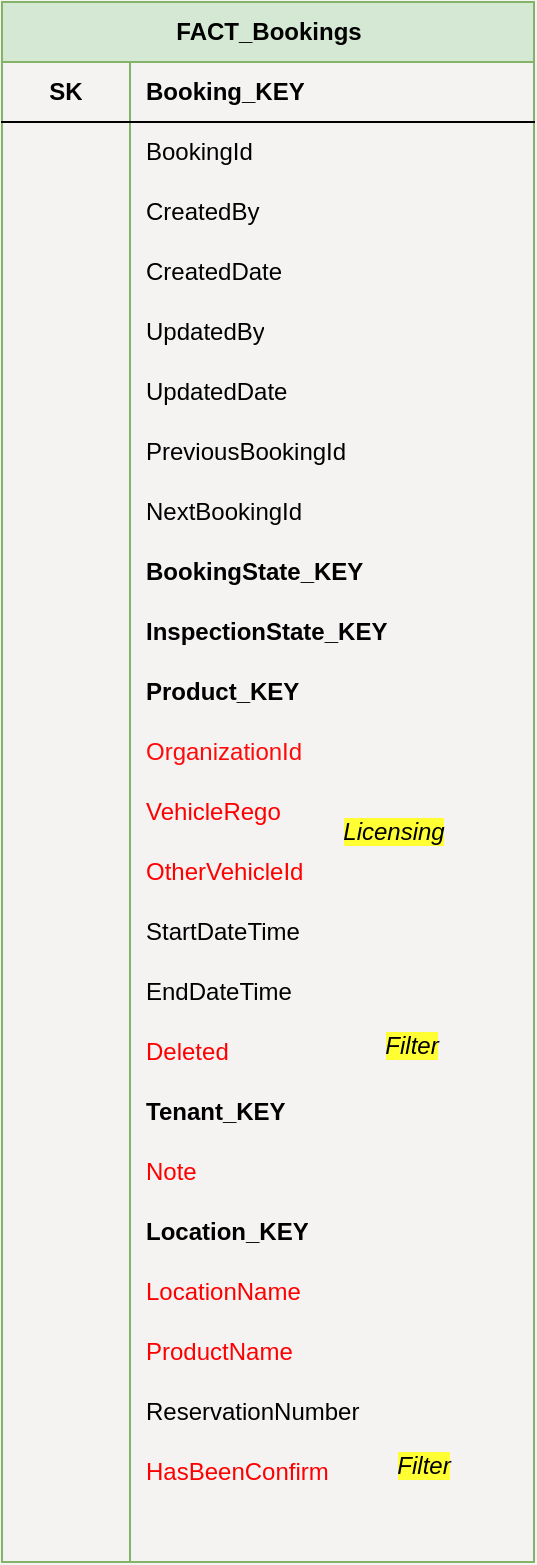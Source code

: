 <mxfile version="21.2.9" type="github">
  <diagram name="Page-1" id="xJqE-Z3jlllKSSy0UL5U">
    <mxGraphModel dx="1430" dy="784" grid="0" gridSize="10" guides="1" tooltips="1" connect="1" arrows="1" fold="1" page="1" pageScale="1" pageWidth="2336" pageHeight="1654" background="#F5F2F2" math="0" shadow="0">
      <root>
        <mxCell id="0" />
        <mxCell id="1" parent="0" />
        <mxCell id="kdMP9LqTFJ9MGKXx3PHf-86" value="" style="group" vertex="1" connectable="0" parent="1">
          <mxGeometry x="462" y="273" width="266" height="780" as="geometry" />
        </mxCell>
        <mxCell id="kdMP9LqTFJ9MGKXx3PHf-27" value="FACT_Bookings" style="shape=table;startSize=30;container=1;collapsible=1;childLayout=tableLayout;fixedRows=1;rowLines=0;fontStyle=1;align=center;resizeLast=1;html=1;fillColor=#d5e8d4;strokeColor=#82b366;" vertex="1" parent="kdMP9LqTFJ9MGKXx3PHf-86">
          <mxGeometry width="266" height="780" as="geometry">
            <mxRectangle width="65" height="30" as="alternateBounds" />
          </mxGeometry>
        </mxCell>
        <mxCell id="kdMP9LqTFJ9MGKXx3PHf-28" value="" style="shape=tableRow;horizontal=0;startSize=0;swimlaneHead=0;swimlaneBody=0;fillColor=none;collapsible=0;dropTarget=0;points=[[0,0.5],[1,0.5]];portConstraint=eastwest;top=0;left=0;right=0;bottom=1;" vertex="1" parent="kdMP9LqTFJ9MGKXx3PHf-27">
          <mxGeometry y="30" width="266" height="30" as="geometry" />
        </mxCell>
        <mxCell id="kdMP9LqTFJ9MGKXx3PHf-29" value="SK" style="shape=partialRectangle;connectable=0;fillColor=none;top=0;left=0;bottom=0;right=0;fontStyle=1;overflow=hidden;whiteSpace=wrap;html=1;" vertex="1" parent="kdMP9LqTFJ9MGKXx3PHf-28">
          <mxGeometry width="64" height="30" as="geometry">
            <mxRectangle width="64" height="30" as="alternateBounds" />
          </mxGeometry>
        </mxCell>
        <mxCell id="kdMP9LqTFJ9MGKXx3PHf-30" value="Booking_KEY" style="shape=partialRectangle;connectable=0;fillColor=none;top=0;left=0;bottom=0;right=0;align=left;spacingLeft=6;fontStyle=1;overflow=hidden;whiteSpace=wrap;html=1;" vertex="1" parent="kdMP9LqTFJ9MGKXx3PHf-28">
          <mxGeometry x="64" width="202" height="30" as="geometry">
            <mxRectangle width="202" height="30" as="alternateBounds" />
          </mxGeometry>
        </mxCell>
        <mxCell id="kdMP9LqTFJ9MGKXx3PHf-31" value="" style="shape=tableRow;horizontal=0;startSize=0;swimlaneHead=0;swimlaneBody=0;fillColor=none;collapsible=0;dropTarget=0;points=[[0,0.5],[1,0.5]];portConstraint=eastwest;top=0;left=0;right=0;bottom=0;" vertex="1" parent="kdMP9LqTFJ9MGKXx3PHf-27">
          <mxGeometry y="60" width="266" height="30" as="geometry" />
        </mxCell>
        <mxCell id="kdMP9LqTFJ9MGKXx3PHf-32" value="" style="shape=partialRectangle;connectable=0;fillColor=none;top=0;left=0;bottom=0;right=0;editable=1;overflow=hidden;whiteSpace=wrap;html=1;" vertex="1" parent="kdMP9LqTFJ9MGKXx3PHf-31">
          <mxGeometry width="64" height="30" as="geometry">
            <mxRectangle width="64" height="30" as="alternateBounds" />
          </mxGeometry>
        </mxCell>
        <mxCell id="kdMP9LqTFJ9MGKXx3PHf-33" value="BookingId" style="shape=partialRectangle;connectable=0;fillColor=none;top=0;left=0;bottom=0;right=0;align=left;spacingLeft=6;overflow=hidden;whiteSpace=wrap;html=1;" vertex="1" parent="kdMP9LqTFJ9MGKXx3PHf-31">
          <mxGeometry x="64" width="202" height="30" as="geometry">
            <mxRectangle width="202" height="30" as="alternateBounds" />
          </mxGeometry>
        </mxCell>
        <mxCell id="kdMP9LqTFJ9MGKXx3PHf-34" value="" style="shape=tableRow;horizontal=0;startSize=0;swimlaneHead=0;swimlaneBody=0;fillColor=none;collapsible=0;dropTarget=0;points=[[0,0.5],[1,0.5]];portConstraint=eastwest;top=0;left=0;right=0;bottom=0;" vertex="1" parent="kdMP9LqTFJ9MGKXx3PHf-27">
          <mxGeometry y="90" width="266" height="30" as="geometry" />
        </mxCell>
        <mxCell id="kdMP9LqTFJ9MGKXx3PHf-35" value="" style="shape=partialRectangle;connectable=0;fillColor=none;top=0;left=0;bottom=0;right=0;editable=1;overflow=hidden;whiteSpace=wrap;html=1;" vertex="1" parent="kdMP9LqTFJ9MGKXx3PHf-34">
          <mxGeometry width="64" height="30" as="geometry">
            <mxRectangle width="64" height="30" as="alternateBounds" />
          </mxGeometry>
        </mxCell>
        <mxCell id="kdMP9LqTFJ9MGKXx3PHf-36" value="CreatedBy" style="shape=partialRectangle;connectable=0;fillColor=none;top=0;left=0;bottom=0;right=0;align=left;spacingLeft=6;overflow=hidden;whiteSpace=wrap;html=1;" vertex="1" parent="kdMP9LqTFJ9MGKXx3PHf-34">
          <mxGeometry x="64" width="202" height="30" as="geometry">
            <mxRectangle width="202" height="30" as="alternateBounds" />
          </mxGeometry>
        </mxCell>
        <mxCell id="kdMP9LqTFJ9MGKXx3PHf-37" value="" style="shape=tableRow;horizontal=0;startSize=0;swimlaneHead=0;swimlaneBody=0;fillColor=none;collapsible=0;dropTarget=0;points=[[0,0.5],[1,0.5]];portConstraint=eastwest;top=0;left=0;right=0;bottom=0;" vertex="1" parent="kdMP9LqTFJ9MGKXx3PHf-27">
          <mxGeometry y="120" width="266" height="30" as="geometry" />
        </mxCell>
        <mxCell id="kdMP9LqTFJ9MGKXx3PHf-38" value="" style="shape=partialRectangle;connectable=0;fillColor=none;top=0;left=0;bottom=0;right=0;editable=1;overflow=hidden;whiteSpace=wrap;html=1;" vertex="1" parent="kdMP9LqTFJ9MGKXx3PHf-37">
          <mxGeometry width="64" height="30" as="geometry">
            <mxRectangle width="64" height="30" as="alternateBounds" />
          </mxGeometry>
        </mxCell>
        <mxCell id="kdMP9LqTFJ9MGKXx3PHf-39" value="CreatedDate" style="shape=partialRectangle;connectable=0;fillColor=none;top=0;left=0;bottom=0;right=0;align=left;spacingLeft=6;overflow=hidden;whiteSpace=wrap;html=1;" vertex="1" parent="kdMP9LqTFJ9MGKXx3PHf-37">
          <mxGeometry x="64" width="202" height="30" as="geometry">
            <mxRectangle width="202" height="30" as="alternateBounds" />
          </mxGeometry>
        </mxCell>
        <mxCell id="kdMP9LqTFJ9MGKXx3PHf-40" value="" style="shape=tableRow;horizontal=0;startSize=0;swimlaneHead=0;swimlaneBody=0;fillColor=none;collapsible=0;dropTarget=0;points=[[0,0.5],[1,0.5]];portConstraint=eastwest;top=0;left=0;right=0;bottom=0;" vertex="1" parent="kdMP9LqTFJ9MGKXx3PHf-27">
          <mxGeometry y="150" width="266" height="30" as="geometry" />
        </mxCell>
        <mxCell id="kdMP9LqTFJ9MGKXx3PHf-41" value="" style="shape=partialRectangle;connectable=0;fillColor=none;top=0;left=0;bottom=0;right=0;editable=1;overflow=hidden;whiteSpace=wrap;html=1;" vertex="1" parent="kdMP9LqTFJ9MGKXx3PHf-40">
          <mxGeometry width="64" height="30" as="geometry">
            <mxRectangle width="64" height="30" as="alternateBounds" />
          </mxGeometry>
        </mxCell>
        <mxCell id="kdMP9LqTFJ9MGKXx3PHf-42" value="UpdatedBy" style="shape=partialRectangle;connectable=0;fillColor=none;top=0;left=0;bottom=0;right=0;align=left;spacingLeft=6;overflow=hidden;whiteSpace=wrap;html=1;" vertex="1" parent="kdMP9LqTFJ9MGKXx3PHf-40">
          <mxGeometry x="64" width="202" height="30" as="geometry">
            <mxRectangle width="202" height="30" as="alternateBounds" />
          </mxGeometry>
        </mxCell>
        <mxCell id="kdMP9LqTFJ9MGKXx3PHf-43" value="" style="shape=tableRow;horizontal=0;startSize=0;swimlaneHead=0;swimlaneBody=0;fillColor=none;collapsible=0;dropTarget=0;points=[[0,0.5],[1,0.5]];portConstraint=eastwest;top=0;left=0;right=0;bottom=0;" vertex="1" parent="kdMP9LqTFJ9MGKXx3PHf-27">
          <mxGeometry y="180" width="266" height="30" as="geometry" />
        </mxCell>
        <mxCell id="kdMP9LqTFJ9MGKXx3PHf-44" value="" style="shape=partialRectangle;connectable=0;fillColor=none;top=0;left=0;bottom=0;right=0;editable=1;overflow=hidden;whiteSpace=wrap;html=1;" vertex="1" parent="kdMP9LqTFJ9MGKXx3PHf-43">
          <mxGeometry width="64" height="30" as="geometry">
            <mxRectangle width="64" height="30" as="alternateBounds" />
          </mxGeometry>
        </mxCell>
        <mxCell id="kdMP9LqTFJ9MGKXx3PHf-45" value="UpdatedDate" style="shape=partialRectangle;connectable=0;fillColor=none;top=0;left=0;bottom=0;right=0;align=left;spacingLeft=6;overflow=hidden;whiteSpace=wrap;html=1;" vertex="1" parent="kdMP9LqTFJ9MGKXx3PHf-43">
          <mxGeometry x="64" width="202" height="30" as="geometry">
            <mxRectangle width="202" height="30" as="alternateBounds" />
          </mxGeometry>
        </mxCell>
        <mxCell id="kdMP9LqTFJ9MGKXx3PHf-46" value="" style="shape=tableRow;horizontal=0;startSize=0;swimlaneHead=0;swimlaneBody=0;fillColor=none;collapsible=0;dropTarget=0;points=[[0,0.5],[1,0.5]];portConstraint=eastwest;top=0;left=0;right=0;bottom=0;" vertex="1" parent="kdMP9LqTFJ9MGKXx3PHf-27">
          <mxGeometry y="210" width="266" height="30" as="geometry" />
        </mxCell>
        <mxCell id="kdMP9LqTFJ9MGKXx3PHf-47" value="" style="shape=partialRectangle;connectable=0;fillColor=none;top=0;left=0;bottom=0;right=0;editable=1;overflow=hidden;whiteSpace=wrap;html=1;" vertex="1" parent="kdMP9LqTFJ9MGKXx3PHf-46">
          <mxGeometry width="64" height="30" as="geometry">
            <mxRectangle width="64" height="30" as="alternateBounds" />
          </mxGeometry>
        </mxCell>
        <mxCell id="kdMP9LqTFJ9MGKXx3PHf-48" value="PreviousBookingId" style="shape=partialRectangle;connectable=0;fillColor=none;top=0;left=0;bottom=0;right=0;align=left;spacingLeft=6;overflow=hidden;whiteSpace=wrap;html=1;" vertex="1" parent="kdMP9LqTFJ9MGKXx3PHf-46">
          <mxGeometry x="64" width="202" height="30" as="geometry">
            <mxRectangle width="202" height="30" as="alternateBounds" />
          </mxGeometry>
        </mxCell>
        <mxCell id="kdMP9LqTFJ9MGKXx3PHf-49" value="" style="shape=tableRow;horizontal=0;startSize=0;swimlaneHead=0;swimlaneBody=0;fillColor=none;collapsible=0;dropTarget=0;points=[[0,0.5],[1,0.5]];portConstraint=eastwest;top=0;left=0;right=0;bottom=0;" vertex="1" parent="kdMP9LqTFJ9MGKXx3PHf-27">
          <mxGeometry y="240" width="266" height="30" as="geometry" />
        </mxCell>
        <mxCell id="kdMP9LqTFJ9MGKXx3PHf-50" value="" style="shape=partialRectangle;connectable=0;fillColor=none;top=0;left=0;bottom=0;right=0;editable=1;overflow=hidden;whiteSpace=wrap;html=1;" vertex="1" parent="kdMP9LqTFJ9MGKXx3PHf-49">
          <mxGeometry width="64" height="30" as="geometry">
            <mxRectangle width="64" height="30" as="alternateBounds" />
          </mxGeometry>
        </mxCell>
        <mxCell id="kdMP9LqTFJ9MGKXx3PHf-51" value="NextBookingId" style="shape=partialRectangle;connectable=0;fillColor=none;top=0;left=0;bottom=0;right=0;align=left;spacingLeft=6;overflow=hidden;whiteSpace=wrap;html=1;" vertex="1" parent="kdMP9LqTFJ9MGKXx3PHf-49">
          <mxGeometry x="64" width="202" height="30" as="geometry">
            <mxRectangle width="202" height="30" as="alternateBounds" />
          </mxGeometry>
        </mxCell>
        <mxCell id="kdMP9LqTFJ9MGKXx3PHf-52" value="" style="shape=tableRow;horizontal=0;startSize=0;swimlaneHead=0;swimlaneBody=0;fillColor=none;collapsible=0;dropTarget=0;points=[[0,0.5],[1,0.5]];portConstraint=eastwest;top=0;left=0;right=0;bottom=0;" vertex="1" parent="kdMP9LqTFJ9MGKXx3PHf-27">
          <mxGeometry y="270" width="266" height="30" as="geometry" />
        </mxCell>
        <mxCell id="kdMP9LqTFJ9MGKXx3PHf-53" value="" style="shape=partialRectangle;connectable=0;fillColor=none;top=0;left=0;bottom=0;right=0;editable=1;overflow=hidden;whiteSpace=wrap;html=1;" vertex="1" parent="kdMP9LqTFJ9MGKXx3PHf-52">
          <mxGeometry width="64" height="30" as="geometry">
            <mxRectangle width="64" height="30" as="alternateBounds" />
          </mxGeometry>
        </mxCell>
        <mxCell id="kdMP9LqTFJ9MGKXx3PHf-54" value="&lt;b&gt;BookingState_KEY&lt;/b&gt;" style="shape=partialRectangle;connectable=0;fillColor=none;top=0;left=0;bottom=0;right=0;align=left;spacingLeft=6;overflow=hidden;whiteSpace=wrap;html=1;" vertex="1" parent="kdMP9LqTFJ9MGKXx3PHf-52">
          <mxGeometry x="64" width="202" height="30" as="geometry">
            <mxRectangle width="202" height="30" as="alternateBounds" />
          </mxGeometry>
        </mxCell>
        <mxCell id="kdMP9LqTFJ9MGKXx3PHf-55" value="" style="shape=tableRow;horizontal=0;startSize=0;swimlaneHead=0;swimlaneBody=0;fillColor=none;collapsible=0;dropTarget=0;points=[[0,0.5],[1,0.5]];portConstraint=eastwest;top=0;left=0;right=0;bottom=0;" vertex="1" parent="kdMP9LqTFJ9MGKXx3PHf-27">
          <mxGeometry y="300" width="266" height="30" as="geometry" />
        </mxCell>
        <mxCell id="kdMP9LqTFJ9MGKXx3PHf-56" value="" style="shape=partialRectangle;connectable=0;fillColor=none;top=0;left=0;bottom=0;right=0;editable=1;overflow=hidden;whiteSpace=wrap;html=1;" vertex="1" parent="kdMP9LqTFJ9MGKXx3PHf-55">
          <mxGeometry width="64" height="30" as="geometry">
            <mxRectangle width="64" height="30" as="alternateBounds" />
          </mxGeometry>
        </mxCell>
        <mxCell id="kdMP9LqTFJ9MGKXx3PHf-57" value="&lt;b&gt;InspectionState_KEY&lt;/b&gt;" style="shape=partialRectangle;connectable=0;fillColor=none;top=0;left=0;bottom=0;right=0;align=left;spacingLeft=6;overflow=hidden;whiteSpace=wrap;html=1;" vertex="1" parent="kdMP9LqTFJ9MGKXx3PHf-55">
          <mxGeometry x="64" width="202" height="30" as="geometry">
            <mxRectangle width="202" height="30" as="alternateBounds" />
          </mxGeometry>
        </mxCell>
        <mxCell id="kdMP9LqTFJ9MGKXx3PHf-58" value="" style="shape=tableRow;horizontal=0;startSize=0;swimlaneHead=0;swimlaneBody=0;fillColor=none;collapsible=0;dropTarget=0;points=[[0,0.5],[1,0.5]];portConstraint=eastwest;top=0;left=0;right=0;bottom=0;" vertex="1" parent="kdMP9LqTFJ9MGKXx3PHf-27">
          <mxGeometry y="330" width="266" height="30" as="geometry" />
        </mxCell>
        <mxCell id="kdMP9LqTFJ9MGKXx3PHf-59" value="" style="shape=partialRectangle;connectable=0;fillColor=none;top=0;left=0;bottom=0;right=0;editable=1;overflow=hidden;whiteSpace=wrap;html=1;" vertex="1" parent="kdMP9LqTFJ9MGKXx3PHf-58">
          <mxGeometry width="64" height="30" as="geometry">
            <mxRectangle width="64" height="30" as="alternateBounds" />
          </mxGeometry>
        </mxCell>
        <mxCell id="kdMP9LqTFJ9MGKXx3PHf-60" value="&lt;b&gt;Product_KEY&lt;/b&gt;" style="shape=partialRectangle;connectable=0;fillColor=none;top=0;left=0;bottom=0;right=0;align=left;spacingLeft=6;overflow=hidden;whiteSpace=wrap;html=1;" vertex="1" parent="kdMP9LqTFJ9MGKXx3PHf-58">
          <mxGeometry x="64" width="202" height="30" as="geometry">
            <mxRectangle width="202" height="30" as="alternateBounds" />
          </mxGeometry>
        </mxCell>
        <mxCell id="kdMP9LqTFJ9MGKXx3PHf-61" value="" style="shape=tableRow;horizontal=0;startSize=0;swimlaneHead=0;swimlaneBody=0;fillColor=none;collapsible=0;dropTarget=0;points=[[0,0.5],[1,0.5]];portConstraint=eastwest;top=0;left=0;right=0;bottom=0;" vertex="1" parent="kdMP9LqTFJ9MGKXx3PHf-27">
          <mxGeometry y="360" width="266" height="30" as="geometry" />
        </mxCell>
        <mxCell id="kdMP9LqTFJ9MGKXx3PHf-62" value="" style="shape=partialRectangle;connectable=0;fillColor=none;top=0;left=0;bottom=0;right=0;editable=1;overflow=hidden;whiteSpace=wrap;html=1;" vertex="1" parent="kdMP9LqTFJ9MGKXx3PHf-61">
          <mxGeometry width="64" height="30" as="geometry">
            <mxRectangle width="64" height="30" as="alternateBounds" />
          </mxGeometry>
        </mxCell>
        <mxCell id="kdMP9LqTFJ9MGKXx3PHf-63" value="&lt;span style=&quot;font-weight: normal;&quot;&gt;&lt;font color=&quot;#ff0a0a&quot;&gt;OrganizationId&lt;/font&gt;&lt;/span&gt;" style="shape=partialRectangle;connectable=0;fillColor=none;top=0;left=0;bottom=0;right=0;align=left;spacingLeft=6;overflow=hidden;whiteSpace=wrap;html=1;fontStyle=1" vertex="1" parent="kdMP9LqTFJ9MGKXx3PHf-61">
          <mxGeometry x="64" width="202" height="30" as="geometry">
            <mxRectangle width="202" height="30" as="alternateBounds" />
          </mxGeometry>
        </mxCell>
        <mxCell id="kdMP9LqTFJ9MGKXx3PHf-64" value="" style="shape=tableRow;horizontal=0;startSize=0;swimlaneHead=0;swimlaneBody=0;fillColor=none;collapsible=0;dropTarget=0;points=[[0,0.5],[1,0.5]];portConstraint=eastwest;top=0;left=0;right=0;bottom=0;" vertex="1" parent="kdMP9LqTFJ9MGKXx3PHf-27">
          <mxGeometry y="390" width="266" height="30" as="geometry" />
        </mxCell>
        <mxCell id="kdMP9LqTFJ9MGKXx3PHf-65" value="" style="shape=partialRectangle;connectable=0;fillColor=none;top=0;left=0;bottom=0;right=0;editable=1;overflow=hidden;whiteSpace=wrap;html=1;" vertex="1" parent="kdMP9LqTFJ9MGKXx3PHf-64">
          <mxGeometry width="64" height="30" as="geometry">
            <mxRectangle width="64" height="30" as="alternateBounds" />
          </mxGeometry>
        </mxCell>
        <mxCell id="kdMP9LqTFJ9MGKXx3PHf-66" value="VehicleRego&lt;span style=&quot;white-space: pre;&quot;&gt;	&lt;/span&gt;&lt;span style=&quot;white-space: pre;&quot;&gt;	&lt;/span&gt;" style="shape=partialRectangle;connectable=0;fillColor=none;top=0;left=0;bottom=0;right=0;align=left;spacingLeft=6;overflow=hidden;whiteSpace=wrap;html=1;fontColor=#FF0000;" vertex="1" parent="kdMP9LqTFJ9MGKXx3PHf-64">
          <mxGeometry x="64" width="202" height="30" as="geometry">
            <mxRectangle width="202" height="30" as="alternateBounds" />
          </mxGeometry>
        </mxCell>
        <mxCell id="kdMP9LqTFJ9MGKXx3PHf-67" value="" style="shape=tableRow;horizontal=0;startSize=0;swimlaneHead=0;swimlaneBody=0;fillColor=none;collapsible=0;dropTarget=0;points=[[0,0.5],[1,0.5]];portConstraint=eastwest;top=0;left=0;right=0;bottom=0;" vertex="1" parent="kdMP9LqTFJ9MGKXx3PHf-27">
          <mxGeometry y="420" width="266" height="30" as="geometry" />
        </mxCell>
        <mxCell id="kdMP9LqTFJ9MGKXx3PHf-68" value="" style="shape=partialRectangle;connectable=0;fillColor=none;top=0;left=0;bottom=0;right=0;editable=1;overflow=hidden;whiteSpace=wrap;html=1;" vertex="1" parent="kdMP9LqTFJ9MGKXx3PHf-67">
          <mxGeometry width="64" height="30" as="geometry">
            <mxRectangle width="64" height="30" as="alternateBounds" />
          </mxGeometry>
        </mxCell>
        <mxCell id="kdMP9LqTFJ9MGKXx3PHf-69" value="OtherVehicleId" style="shape=partialRectangle;connectable=0;fillColor=none;top=0;left=0;bottom=0;right=0;align=left;spacingLeft=6;overflow=hidden;whiteSpace=wrap;html=1;fontColor=#FF0000;" vertex="1" parent="kdMP9LqTFJ9MGKXx3PHf-67">
          <mxGeometry x="64" width="202" height="30" as="geometry">
            <mxRectangle width="202" height="30" as="alternateBounds" />
          </mxGeometry>
        </mxCell>
        <mxCell id="kdMP9LqTFJ9MGKXx3PHf-70" value="" style="shape=tableRow;horizontal=0;startSize=0;swimlaneHead=0;swimlaneBody=0;fillColor=none;collapsible=0;dropTarget=0;points=[[0,0.5],[1,0.5]];portConstraint=eastwest;top=0;left=0;right=0;bottom=0;" vertex="1" parent="kdMP9LqTFJ9MGKXx3PHf-27">
          <mxGeometry y="450" width="266" height="30" as="geometry" />
        </mxCell>
        <mxCell id="kdMP9LqTFJ9MGKXx3PHf-71" value="" style="shape=partialRectangle;connectable=0;fillColor=none;top=0;left=0;bottom=0;right=0;editable=1;overflow=hidden;whiteSpace=wrap;html=1;" vertex="1" parent="kdMP9LqTFJ9MGKXx3PHf-70">
          <mxGeometry width="64" height="30" as="geometry">
            <mxRectangle width="64" height="30" as="alternateBounds" />
          </mxGeometry>
        </mxCell>
        <mxCell id="kdMP9LqTFJ9MGKXx3PHf-72" value="StartDateTime" style="shape=partialRectangle;connectable=0;fillColor=none;top=0;left=0;bottom=0;right=0;align=left;spacingLeft=6;overflow=hidden;whiteSpace=wrap;html=1;" vertex="1" parent="kdMP9LqTFJ9MGKXx3PHf-70">
          <mxGeometry x="64" width="202" height="30" as="geometry">
            <mxRectangle width="202" height="30" as="alternateBounds" />
          </mxGeometry>
        </mxCell>
        <mxCell id="kdMP9LqTFJ9MGKXx3PHf-73" value="" style="shape=tableRow;horizontal=0;startSize=0;swimlaneHead=0;swimlaneBody=0;fillColor=none;collapsible=0;dropTarget=0;points=[[0,0.5],[1,0.5]];portConstraint=eastwest;top=0;left=0;right=0;bottom=0;" vertex="1" parent="kdMP9LqTFJ9MGKXx3PHf-27">
          <mxGeometry y="480" width="266" height="30" as="geometry" />
        </mxCell>
        <mxCell id="kdMP9LqTFJ9MGKXx3PHf-74" value="" style="shape=partialRectangle;connectable=0;fillColor=none;top=0;left=0;bottom=0;right=0;editable=1;overflow=hidden;whiteSpace=wrap;html=1;" vertex="1" parent="kdMP9LqTFJ9MGKXx3PHf-73">
          <mxGeometry width="64" height="30" as="geometry">
            <mxRectangle width="64" height="30" as="alternateBounds" />
          </mxGeometry>
        </mxCell>
        <mxCell id="kdMP9LqTFJ9MGKXx3PHf-75" value="EndDateTime" style="shape=partialRectangle;connectable=0;fillColor=none;top=0;left=0;bottom=0;right=0;align=left;spacingLeft=6;overflow=hidden;whiteSpace=wrap;html=1;" vertex="1" parent="kdMP9LqTFJ9MGKXx3PHf-73">
          <mxGeometry x="64" width="202" height="30" as="geometry">
            <mxRectangle width="202" height="30" as="alternateBounds" />
          </mxGeometry>
        </mxCell>
        <mxCell id="kdMP9LqTFJ9MGKXx3PHf-76" value="" style="shape=tableRow;horizontal=0;startSize=0;swimlaneHead=0;swimlaneBody=0;fillColor=none;collapsible=0;dropTarget=0;points=[[0,0.5],[1,0.5]];portConstraint=eastwest;top=0;left=0;right=0;bottom=0;" vertex="1" parent="kdMP9LqTFJ9MGKXx3PHf-27">
          <mxGeometry y="510" width="266" height="30" as="geometry" />
        </mxCell>
        <mxCell id="kdMP9LqTFJ9MGKXx3PHf-77" value="" style="shape=partialRectangle;connectable=0;fillColor=none;top=0;left=0;bottom=0;right=0;editable=1;overflow=hidden;whiteSpace=wrap;html=1;" vertex="1" parent="kdMP9LqTFJ9MGKXx3PHf-76">
          <mxGeometry width="64" height="30" as="geometry">
            <mxRectangle width="64" height="30" as="alternateBounds" />
          </mxGeometry>
        </mxCell>
        <mxCell id="kdMP9LqTFJ9MGKXx3PHf-78" value="&lt;font color=&quot;#ff0000&quot;&gt;Deleted&lt;/font&gt;" style="shape=partialRectangle;connectable=0;fillColor=none;top=0;left=0;bottom=0;right=0;align=left;spacingLeft=6;overflow=hidden;whiteSpace=wrap;html=1;" vertex="1" parent="kdMP9LqTFJ9MGKXx3PHf-76">
          <mxGeometry x="64" width="202" height="30" as="geometry">
            <mxRectangle width="202" height="30" as="alternateBounds" />
          </mxGeometry>
        </mxCell>
        <mxCell id="kdMP9LqTFJ9MGKXx3PHf-79" value="" style="shape=tableRow;horizontal=0;startSize=0;swimlaneHead=0;swimlaneBody=0;fillColor=none;collapsible=0;dropTarget=0;points=[[0,0.5],[1,0.5]];portConstraint=eastwest;top=0;left=0;right=0;bottom=0;" vertex="1" parent="kdMP9LqTFJ9MGKXx3PHf-27">
          <mxGeometry y="540" width="266" height="30" as="geometry" />
        </mxCell>
        <mxCell id="kdMP9LqTFJ9MGKXx3PHf-80" value="" style="shape=partialRectangle;connectable=0;fillColor=none;top=0;left=0;bottom=0;right=0;editable=1;overflow=hidden;whiteSpace=wrap;html=1;" vertex="1" parent="kdMP9LqTFJ9MGKXx3PHf-79">
          <mxGeometry width="64" height="30" as="geometry">
            <mxRectangle width="64" height="30" as="alternateBounds" />
          </mxGeometry>
        </mxCell>
        <mxCell id="kdMP9LqTFJ9MGKXx3PHf-81" value="&lt;b&gt;Tenant_KEY&lt;/b&gt;" style="shape=partialRectangle;connectable=0;fillColor=none;top=0;left=0;bottom=0;right=0;align=left;spacingLeft=6;overflow=hidden;whiteSpace=wrap;html=1;" vertex="1" parent="kdMP9LqTFJ9MGKXx3PHf-79">
          <mxGeometry x="64" width="202" height="30" as="geometry">
            <mxRectangle width="202" height="30" as="alternateBounds" />
          </mxGeometry>
        </mxCell>
        <mxCell id="kdMP9LqTFJ9MGKXx3PHf-82" value="" style="shape=tableRow;horizontal=0;startSize=0;swimlaneHead=0;swimlaneBody=0;fillColor=none;collapsible=0;dropTarget=0;points=[[0,0.5],[1,0.5]];portConstraint=eastwest;top=0;left=0;right=0;bottom=0;" vertex="1" parent="kdMP9LqTFJ9MGKXx3PHf-27">
          <mxGeometry y="570" width="266" height="30" as="geometry" />
        </mxCell>
        <mxCell id="kdMP9LqTFJ9MGKXx3PHf-83" value="" style="shape=partialRectangle;connectable=0;fillColor=none;top=0;left=0;bottom=0;right=0;editable=1;overflow=hidden;whiteSpace=wrap;html=1;" vertex="1" parent="kdMP9LqTFJ9MGKXx3PHf-82">
          <mxGeometry width="64" height="30" as="geometry">
            <mxRectangle width="64" height="30" as="alternateBounds" />
          </mxGeometry>
        </mxCell>
        <mxCell id="kdMP9LqTFJ9MGKXx3PHf-84" value="&lt;font color=&quot;#ff0000&quot;&gt;Note&lt;/font&gt;" style="shape=partialRectangle;connectable=0;fillColor=none;top=0;left=0;bottom=0;right=0;align=left;spacingLeft=6;overflow=hidden;whiteSpace=wrap;html=1;" vertex="1" parent="kdMP9LqTFJ9MGKXx3PHf-82">
          <mxGeometry x="64" width="202" height="30" as="geometry">
            <mxRectangle width="202" height="30" as="alternateBounds" />
          </mxGeometry>
        </mxCell>
        <mxCell id="kdMP9LqTFJ9MGKXx3PHf-148" value="" style="shape=tableRow;horizontal=0;startSize=0;swimlaneHead=0;swimlaneBody=0;fillColor=none;collapsible=0;dropTarget=0;points=[[0,0.5],[1,0.5]];portConstraint=eastwest;top=0;left=0;right=0;bottom=0;" vertex="1" parent="kdMP9LqTFJ9MGKXx3PHf-27">
          <mxGeometry y="600" width="266" height="30" as="geometry" />
        </mxCell>
        <mxCell id="kdMP9LqTFJ9MGKXx3PHf-149" value="" style="shape=partialRectangle;connectable=0;fillColor=none;top=0;left=0;bottom=0;right=0;editable=1;overflow=hidden;whiteSpace=wrap;html=1;" vertex="1" parent="kdMP9LqTFJ9MGKXx3PHf-148">
          <mxGeometry width="64" height="30" as="geometry">
            <mxRectangle width="64" height="30" as="alternateBounds" />
          </mxGeometry>
        </mxCell>
        <mxCell id="kdMP9LqTFJ9MGKXx3PHf-150" value="&lt;b&gt;Location_KEY&lt;/b&gt;" style="shape=partialRectangle;connectable=0;fillColor=none;top=0;left=0;bottom=0;right=0;align=left;spacingLeft=6;overflow=hidden;whiteSpace=wrap;html=1;" vertex="1" parent="kdMP9LqTFJ9MGKXx3PHf-148">
          <mxGeometry x="64" width="202" height="30" as="geometry">
            <mxRectangle width="202" height="30" as="alternateBounds" />
          </mxGeometry>
        </mxCell>
        <mxCell id="kdMP9LqTFJ9MGKXx3PHf-151" value="" style="shape=tableRow;horizontal=0;startSize=0;swimlaneHead=0;swimlaneBody=0;fillColor=none;collapsible=0;dropTarget=0;points=[[0,0.5],[1,0.5]];portConstraint=eastwest;top=0;left=0;right=0;bottom=0;" vertex="1" parent="kdMP9LqTFJ9MGKXx3PHf-27">
          <mxGeometry y="630" width="266" height="30" as="geometry" />
        </mxCell>
        <mxCell id="kdMP9LqTFJ9MGKXx3PHf-152" value="" style="shape=partialRectangle;connectable=0;fillColor=none;top=0;left=0;bottom=0;right=0;editable=1;overflow=hidden;whiteSpace=wrap;html=1;" vertex="1" parent="kdMP9LqTFJ9MGKXx3PHf-151">
          <mxGeometry width="64" height="30" as="geometry">
            <mxRectangle width="64" height="30" as="alternateBounds" />
          </mxGeometry>
        </mxCell>
        <mxCell id="kdMP9LqTFJ9MGKXx3PHf-153" value="&lt;font color=&quot;#ff0000&quot;&gt;LocationName&lt;/font&gt;" style="shape=partialRectangle;connectable=0;fillColor=none;top=0;left=0;bottom=0;right=0;align=left;spacingLeft=6;overflow=hidden;whiteSpace=wrap;html=1;" vertex="1" parent="kdMP9LqTFJ9MGKXx3PHf-151">
          <mxGeometry x="64" width="202" height="30" as="geometry">
            <mxRectangle width="202" height="30" as="alternateBounds" />
          </mxGeometry>
        </mxCell>
        <mxCell id="kdMP9LqTFJ9MGKXx3PHf-154" value="" style="shape=tableRow;horizontal=0;startSize=0;swimlaneHead=0;swimlaneBody=0;fillColor=none;collapsible=0;dropTarget=0;points=[[0,0.5],[1,0.5]];portConstraint=eastwest;top=0;left=0;right=0;bottom=0;" vertex="1" parent="kdMP9LqTFJ9MGKXx3PHf-27">
          <mxGeometry y="660" width="266" height="30" as="geometry" />
        </mxCell>
        <mxCell id="kdMP9LqTFJ9MGKXx3PHf-155" value="" style="shape=partialRectangle;connectable=0;fillColor=none;top=0;left=0;bottom=0;right=0;editable=1;overflow=hidden;whiteSpace=wrap;html=1;" vertex="1" parent="kdMP9LqTFJ9MGKXx3PHf-154">
          <mxGeometry width="64" height="30" as="geometry">
            <mxRectangle width="64" height="30" as="alternateBounds" />
          </mxGeometry>
        </mxCell>
        <mxCell id="kdMP9LqTFJ9MGKXx3PHf-156" value="&lt;font color=&quot;#ff0000&quot;&gt;ProductName&lt;/font&gt;" style="shape=partialRectangle;connectable=0;fillColor=none;top=0;left=0;bottom=0;right=0;align=left;spacingLeft=6;overflow=hidden;whiteSpace=wrap;html=1;" vertex="1" parent="kdMP9LqTFJ9MGKXx3PHf-154">
          <mxGeometry x="64" width="202" height="30" as="geometry">
            <mxRectangle width="202" height="30" as="alternateBounds" />
          </mxGeometry>
        </mxCell>
        <mxCell id="kdMP9LqTFJ9MGKXx3PHf-157" value="" style="shape=tableRow;horizontal=0;startSize=0;swimlaneHead=0;swimlaneBody=0;fillColor=none;collapsible=0;dropTarget=0;points=[[0,0.5],[1,0.5]];portConstraint=eastwest;top=0;left=0;right=0;bottom=0;" vertex="1" parent="kdMP9LqTFJ9MGKXx3PHf-27">
          <mxGeometry y="690" width="266" height="30" as="geometry" />
        </mxCell>
        <mxCell id="kdMP9LqTFJ9MGKXx3PHf-158" value="" style="shape=partialRectangle;connectable=0;fillColor=none;top=0;left=0;bottom=0;right=0;editable=1;overflow=hidden;whiteSpace=wrap;html=1;" vertex="1" parent="kdMP9LqTFJ9MGKXx3PHf-157">
          <mxGeometry width="64" height="30" as="geometry">
            <mxRectangle width="64" height="30" as="alternateBounds" />
          </mxGeometry>
        </mxCell>
        <mxCell id="kdMP9LqTFJ9MGKXx3PHf-159" value="ReservationNumber" style="shape=partialRectangle;connectable=0;fillColor=none;top=0;left=0;bottom=0;right=0;align=left;spacingLeft=6;overflow=hidden;whiteSpace=wrap;html=1;" vertex="1" parent="kdMP9LqTFJ9MGKXx3PHf-157">
          <mxGeometry x="64" width="202" height="30" as="geometry">
            <mxRectangle width="202" height="30" as="alternateBounds" />
          </mxGeometry>
        </mxCell>
        <mxCell id="kdMP9LqTFJ9MGKXx3PHf-160" value="" style="shape=tableRow;horizontal=0;startSize=0;swimlaneHead=0;swimlaneBody=0;fillColor=none;collapsible=0;dropTarget=0;points=[[0,0.5],[1,0.5]];portConstraint=eastwest;top=0;left=0;right=0;bottom=0;" vertex="1" parent="kdMP9LqTFJ9MGKXx3PHf-27">
          <mxGeometry y="720" width="266" height="30" as="geometry" />
        </mxCell>
        <mxCell id="kdMP9LqTFJ9MGKXx3PHf-161" value="" style="shape=partialRectangle;connectable=0;fillColor=none;top=0;left=0;bottom=0;right=0;editable=1;overflow=hidden;whiteSpace=wrap;html=1;" vertex="1" parent="kdMP9LqTFJ9MGKXx3PHf-160">
          <mxGeometry width="64" height="30" as="geometry">
            <mxRectangle width="64" height="30" as="alternateBounds" />
          </mxGeometry>
        </mxCell>
        <mxCell id="kdMP9LqTFJ9MGKXx3PHf-162" value="&lt;font color=&quot;#ff0000&quot;&gt;HasBeenConfirm&lt;/font&gt;" style="shape=partialRectangle;connectable=0;fillColor=none;top=0;left=0;bottom=0;right=0;align=left;spacingLeft=6;overflow=hidden;whiteSpace=wrap;html=1;" vertex="1" parent="kdMP9LqTFJ9MGKXx3PHf-160">
          <mxGeometry x="64" width="202" height="30" as="geometry">
            <mxRectangle width="202" height="30" as="alternateBounds" />
          </mxGeometry>
        </mxCell>
        <mxCell id="kdMP9LqTFJ9MGKXx3PHf-163" value="" style="shape=tableRow;horizontal=0;startSize=0;swimlaneHead=0;swimlaneBody=0;fillColor=none;collapsible=0;dropTarget=0;points=[[0,0.5],[1,0.5]];portConstraint=eastwest;top=0;left=0;right=0;bottom=0;" vertex="1" parent="kdMP9LqTFJ9MGKXx3PHf-27">
          <mxGeometry y="750" width="266" height="30" as="geometry" />
        </mxCell>
        <mxCell id="kdMP9LqTFJ9MGKXx3PHf-164" value="" style="shape=partialRectangle;connectable=0;fillColor=none;top=0;left=0;bottom=0;right=0;editable=1;overflow=hidden;whiteSpace=wrap;html=1;" vertex="1" parent="kdMP9LqTFJ9MGKXx3PHf-163">
          <mxGeometry width="64" height="30" as="geometry">
            <mxRectangle width="64" height="30" as="alternateBounds" />
          </mxGeometry>
        </mxCell>
        <mxCell id="kdMP9LqTFJ9MGKXx3PHf-165" value="" style="shape=partialRectangle;connectable=0;fillColor=none;top=0;left=0;bottom=0;right=0;align=left;spacingLeft=6;overflow=hidden;whiteSpace=wrap;html=1;" vertex="1" parent="kdMP9LqTFJ9MGKXx3PHf-163">
          <mxGeometry x="64" width="202" height="30" as="geometry">
            <mxRectangle width="202" height="30" as="alternateBounds" />
          </mxGeometry>
        </mxCell>
        <mxCell id="kdMP9LqTFJ9MGKXx3PHf-85" value="&lt;i style=&quot;background-color: rgb(255, 255, 51);&quot;&gt;Licensing&lt;/i&gt;" style="text;html=1;strokeColor=none;fillColor=none;align=center;verticalAlign=middle;whiteSpace=wrap;rounded=0;fontSize=12;fontFamily=Helvetica;fontColor=default;" vertex="1" parent="kdMP9LqTFJ9MGKXx3PHf-86">
          <mxGeometry x="166" y="400" width="60" height="30" as="geometry" />
        </mxCell>
        <mxCell id="kdMP9LqTFJ9MGKXx3PHf-147" value="&lt;i style=&quot;background-color: rgb(255, 255, 51);&quot;&gt;Filter&lt;/i&gt;" style="text;html=1;strokeColor=none;fillColor=none;align=center;verticalAlign=middle;whiteSpace=wrap;rounded=0;fontSize=12;fontFamily=Helvetica;fontColor=default;" vertex="1" parent="kdMP9LqTFJ9MGKXx3PHf-86">
          <mxGeometry x="175" y="507" width="60" height="30" as="geometry" />
        </mxCell>
        <mxCell id="kdMP9LqTFJ9MGKXx3PHf-166" value="&lt;i style=&quot;background-color: rgb(255, 255, 51);&quot;&gt;Filter&lt;/i&gt;" style="text;html=1;strokeColor=none;fillColor=none;align=center;verticalAlign=middle;whiteSpace=wrap;rounded=0;fontSize=12;fontFamily=Helvetica;fontColor=default;" vertex="1" parent="kdMP9LqTFJ9MGKXx3PHf-86">
          <mxGeometry x="181" y="717" width="60" height="30" as="geometry" />
        </mxCell>
      </root>
    </mxGraphModel>
  </diagram>
</mxfile>
